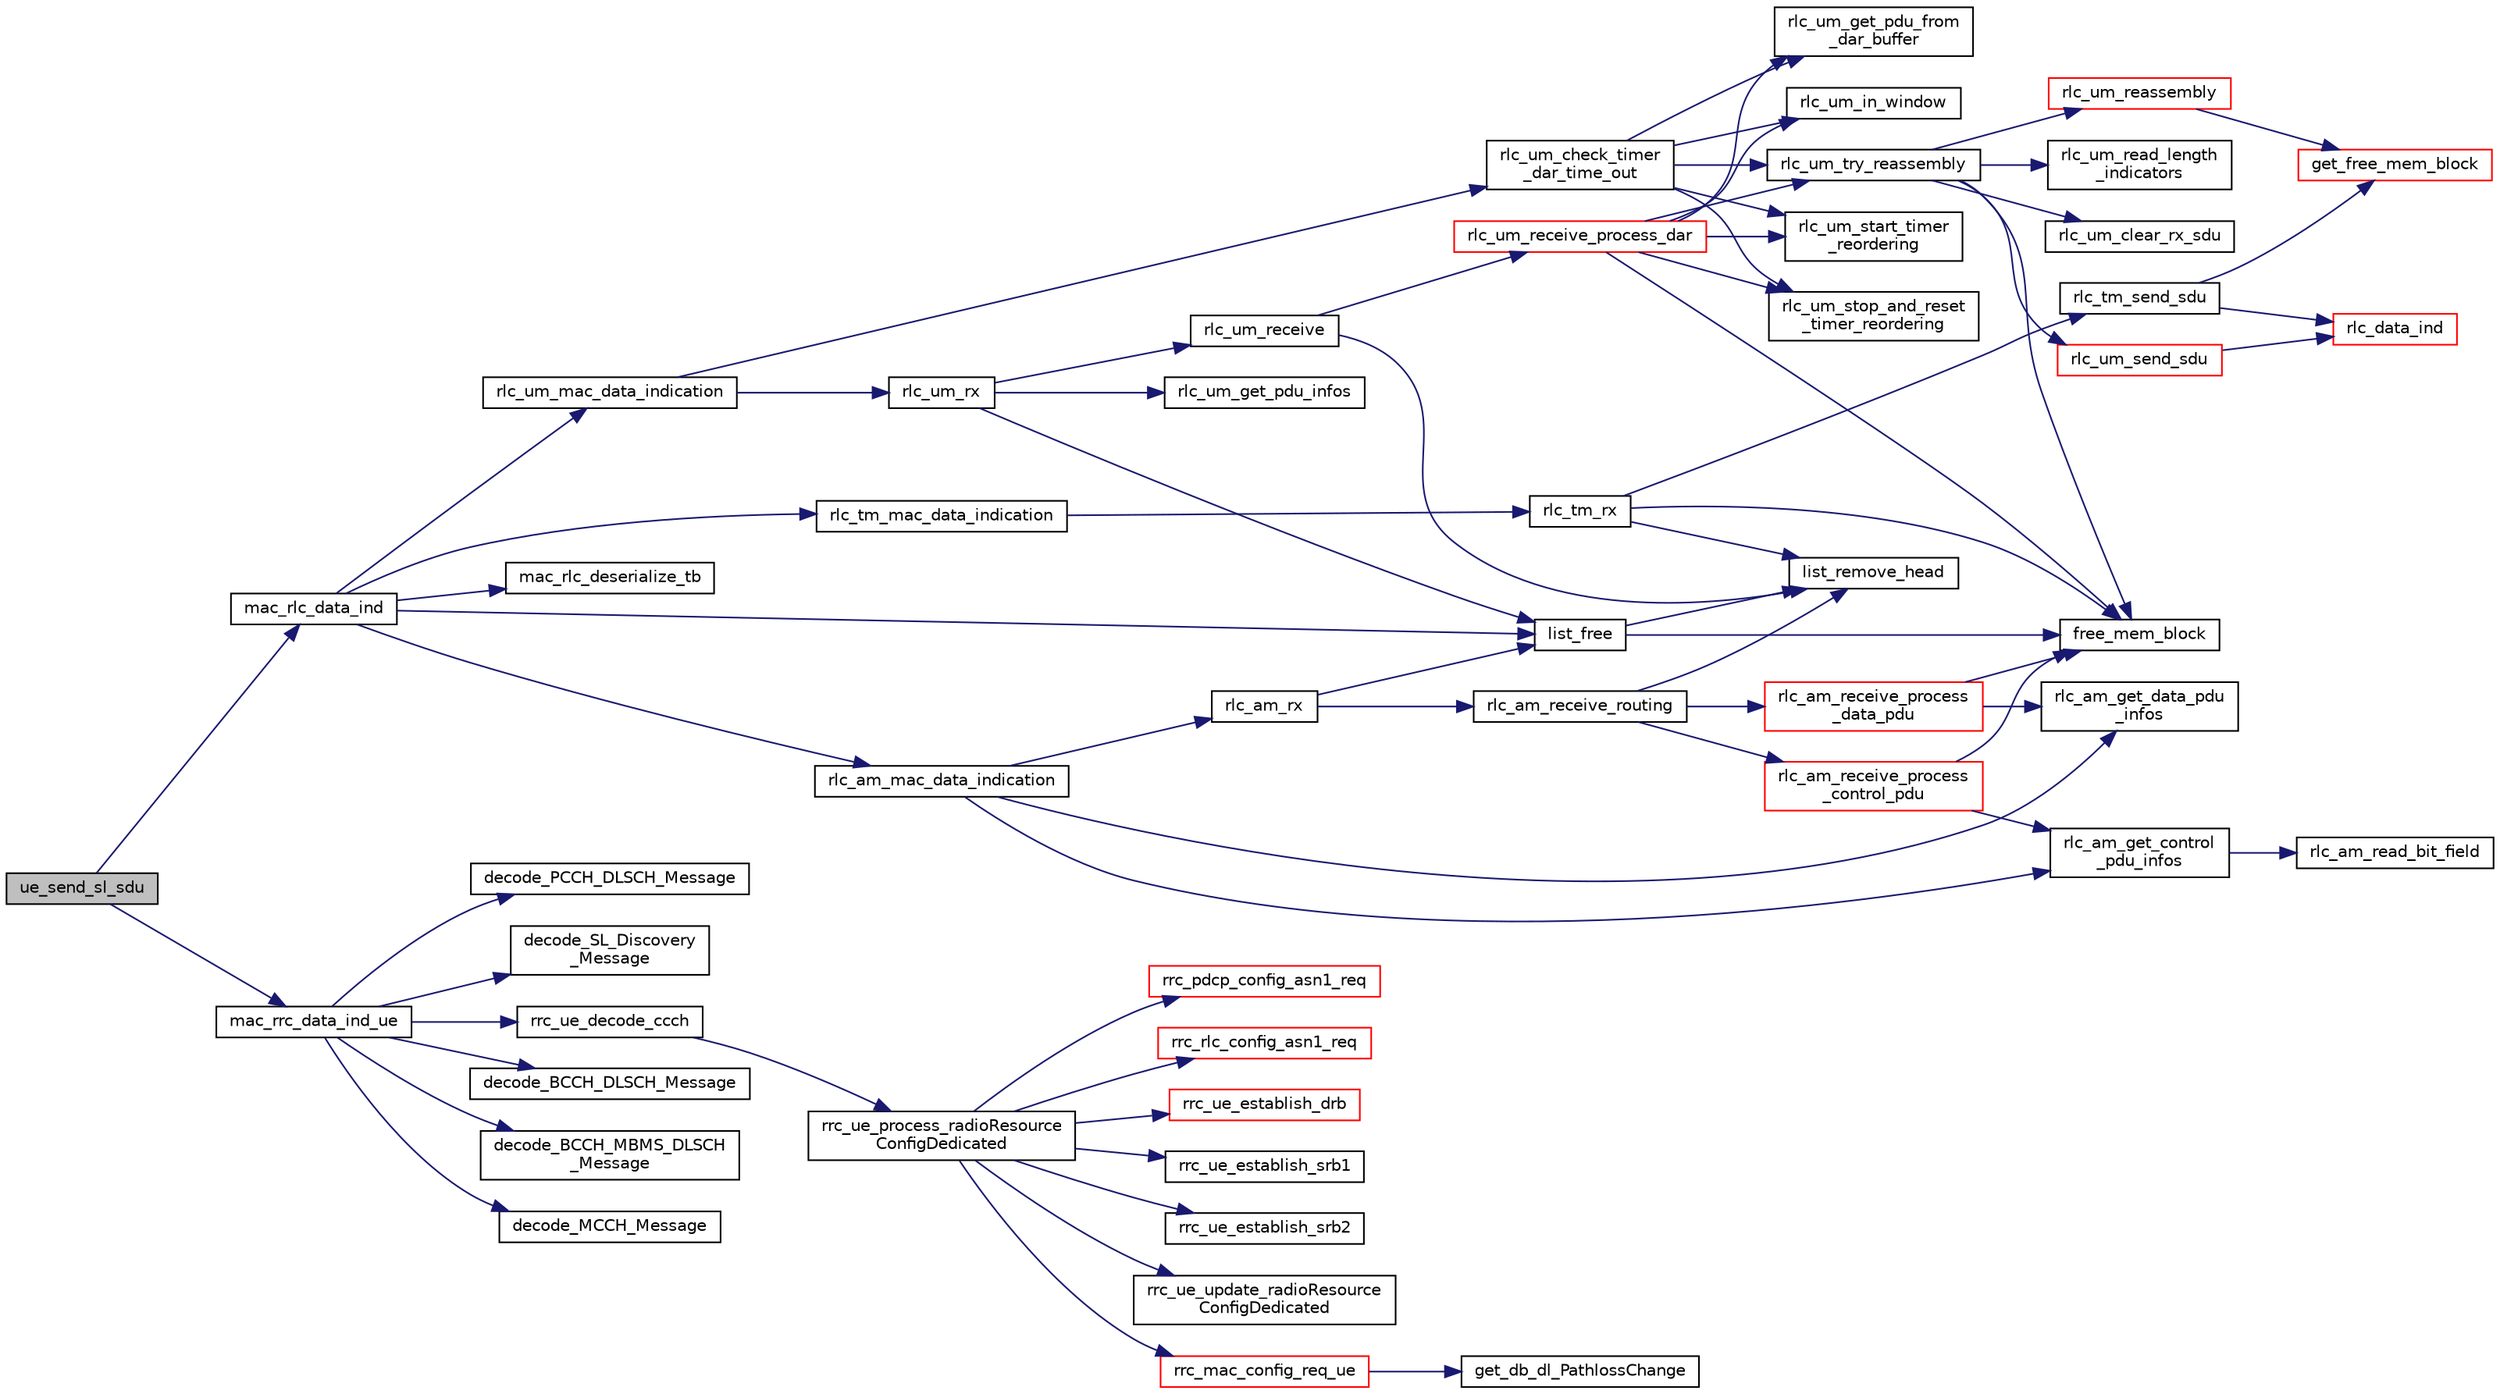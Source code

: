 digraph "ue_send_sl_sdu"
{
 // LATEX_PDF_SIZE
  edge [fontname="Helvetica",fontsize="10",labelfontname="Helvetica",labelfontsize="10"];
  node [fontname="Helvetica",fontsize="10",shape=record];
  rankdir="LR";
  Node1 [label="ue_send_sl_sdu",height=0.2,width=0.4,color="black", fillcolor="grey75", style="filled", fontcolor="black",tooltip=" "];
  Node1 -> Node2 [color="midnightblue",fontsize="10",style="solid",fontname="Helvetica"];
  Node2 [label="mac_rlc_data_ind",height=0.2,width=0.4,color="black", fillcolor="white", style="filled",URL="$group__em.html#ga063e617810daf9edd632c8df0f569f25",tooltip=" "];
  Node2 -> Node3 [color="midnightblue",fontsize="10",style="solid",fontname="Helvetica"];
  Node3 [label="list_free",height=0.2,width=0.4,color="black", fillcolor="white", style="filled",URL="$list_8c.html#a73dcb25a7e97fea269a73f9179670ccf",tooltip=" "];
  Node3 -> Node4 [color="midnightblue",fontsize="10",style="solid",fontname="Helvetica"];
  Node4 [label="free_mem_block",height=0.2,width=0.4,color="black", fillcolor="white", style="filled",URL="$mem__block_8c.html#a3465e37844438c1cc552c197a2cfbbfd",tooltip=" "];
  Node3 -> Node5 [color="midnightblue",fontsize="10",style="solid",fontname="Helvetica"];
  Node5 [label="list_remove_head",height=0.2,width=0.4,color="black", fillcolor="white", style="filled",URL="$list_8c.html#a68bb206a4e50e2f9f27ca4c051a84dc5",tooltip=" "];
  Node2 -> Node6 [color="midnightblue",fontsize="10",style="solid",fontname="Helvetica"];
  Node6 [label="mac_rlc_deserialize_tb",height=0.2,width=0.4,color="black", fillcolor="white", style="filled",URL="$group__em.html#ga38d7fc7f6bf9f0e29a982a339a6d6f28",tooltip="Serialize a list of transport blocks coming from RLC in order to be processed by MAC."];
  Node2 -> Node7 [color="midnightblue",fontsize="10",style="solid",fontname="Helvetica"];
  Node7 [label="rlc_am_mac_data_indication",height=0.2,width=0.4,color="black", fillcolor="white", style="filled",URL="$group__em.html#ga9c65fec6a21dda19f0adadd43bd1bb7c",tooltip="Receive PDUs from lower layer MAC."];
  Node7 -> Node8 [color="midnightblue",fontsize="10",style="solid",fontname="Helvetica"];
  Node8 [label="rlc_am_get_control\l_pdu_infos",height=0.2,width=0.4,color="black", fillcolor="white", style="filled",URL="$group__em.html#gaaa3cfbcfbc1e358829581599b1f513f4",tooltip="Retrieve control PDU informations from a serialized control PDU."];
  Node8 -> Node9 [color="midnightblue",fontsize="10",style="solid",fontname="Helvetica"];
  Node9 [label="rlc_am_read_bit_field",height=0.2,width=0.4,color="black", fillcolor="white", style="filled",URL="$group__em.html#gaf16d8d10a854a6edcea00020d48e1188",tooltip="Read N bits in a byte area seen as a bit-field with the help of a byte index and a modulo 8 bit index..."];
  Node7 -> Node10 [color="midnightblue",fontsize="10",style="solid",fontname="Helvetica"];
  Node10 [label="rlc_am_get_data_pdu\l_infos",height=0.2,width=0.4,color="black", fillcolor="white", style="filled",URL="$group__em.html#ga4a3923d7de10cef56f05712f4e2174b8",tooltip="Extract PDU informations (header fields, data size, etc) from the serialized PDU."];
  Node7 -> Node11 [color="midnightblue",fontsize="10",style="solid",fontname="Helvetica"];
  Node11 [label="rlc_am_rx",height=0.2,width=0.4,color="black", fillcolor="white", style="filled",URL="$group__em.html#gabfe726b5c8b58ca4532aa8f095e6673c",tooltip="Process the received PDUs from lower layer."];
  Node11 -> Node3 [color="midnightblue",fontsize="10",style="solid",fontname="Helvetica"];
  Node11 -> Node12 [color="midnightblue",fontsize="10",style="solid",fontname="Helvetica"];
  Node12 [label="rlc_am_receive_routing",height=0.2,width=0.4,color="black", fillcolor="white", style="filled",URL="$group__em.html#ga0f7e36225f818404e52a6cc0d4355ffb",tooltip="Convert transport blocks received from MAC layer into RLC AM PDUs, and dispatch to the right processi..."];
  Node12 -> Node5 [color="midnightblue",fontsize="10",style="solid",fontname="Helvetica"];
  Node12 -> Node13 [color="midnightblue",fontsize="10",style="solid",fontname="Helvetica"];
  Node13 [label="rlc_am_receive_process\l_control_pdu",height=0.2,width=0.4,color="red", fillcolor="white", style="filled",URL="$group__em.html#ga5d7a15407a11e7c4378c1bfa1af37001",tooltip=" "];
  Node13 -> Node4 [color="midnightblue",fontsize="10",style="solid",fontname="Helvetica"];
  Node13 -> Node8 [color="midnightblue",fontsize="10",style="solid",fontname="Helvetica"];
  Node12 -> Node23 [color="midnightblue",fontsize="10",style="solid",fontname="Helvetica"];
  Node23 [label="rlc_am_receive_process\l_data_pdu",height=0.2,width=0.4,color="red", fillcolor="white", style="filled",URL="$group__em.html#ga0213c0c16e0bfbc2babffef6b465c3ef",tooltip="Process an incoming data PDU received from MAC layer."];
  Node23 -> Node4 [color="midnightblue",fontsize="10",style="solid",fontname="Helvetica"];
  Node23 -> Node10 [color="midnightblue",fontsize="10",style="solid",fontname="Helvetica"];
  Node2 -> Node54 [color="midnightblue",fontsize="10",style="solid",fontname="Helvetica"];
  Node54 [label="rlc_tm_mac_data_indication",height=0.2,width=0.4,color="black", fillcolor="white", style="filled",URL="$group__em.html#ga3ec4a42e65636eda4641544e212aca3c",tooltip="Receive PDUs from lower layer MAC."];
  Node54 -> Node55 [color="midnightblue",fontsize="10",style="solid",fontname="Helvetica"];
  Node55 [label="rlc_tm_rx",height=0.2,width=0.4,color="black", fillcolor="white", style="filled",URL="$group__em.html#gaf13c04f2ce26805cbfda3137cee4d93a",tooltip="Process the received PDUs from lower layer."];
  Node55 -> Node4 [color="midnightblue",fontsize="10",style="solid",fontname="Helvetica"];
  Node55 -> Node5 [color="midnightblue",fontsize="10",style="solid",fontname="Helvetica"];
  Node55 -> Node56 [color="midnightblue",fontsize="10",style="solid",fontname="Helvetica"];
  Node56 [label="rlc_tm_send_sdu",height=0.2,width=0.4,color="black", fillcolor="white", style="filled",URL="$group__em.html#ga3309275e9d93084755bea384bd431aa4",tooltip="Send SDU if any reassemblied to upper layer."];
  Node56 -> Node31 [color="midnightblue",fontsize="10",style="solid",fontname="Helvetica"];
  Node31 [label="get_free_mem_block",height=0.2,width=0.4,color="red", fillcolor="white", style="filled",URL="$mem__block_8c.html#aa6649c5f31ce28f70a1a7352eb41de46",tooltip=" "];
  Node56 -> Node47 [color="midnightblue",fontsize="10",style="solid",fontname="Helvetica"];
  Node47 [label="rlc_data_ind",height=0.2,width=0.4,color="red", fillcolor="white", style="filled",URL="$group__em.html#gabba9d9796c03b8f01c944be71725feff",tooltip="Interface with higher layers, route SDUs coming from RLC protocol instances to upper layer instance."];
  Node2 -> Node57 [color="midnightblue",fontsize="10",style="solid",fontname="Helvetica"];
  Node57 [label="rlc_um_mac_data_indication",height=0.2,width=0.4,color="black", fillcolor="white", style="filled",URL="$group__em.html#ga2b375c558d68de9ab79599f9e31b3282",tooltip=" "];
  Node57 -> Node58 [color="midnightblue",fontsize="10",style="solid",fontname="Helvetica"];
  Node58 [label="rlc_um_check_timer\l_dar_time_out",height=0.2,width=0.4,color="black", fillcolor="white", style="filled",URL="$group__em.html#gac11d7937b63c35b02c06bb43cf4ce7a8",tooltip="Check if t-Reordering expires and take the appropriate actions as described in 3GPP specifications."];
  Node58 -> Node59 [color="midnightblue",fontsize="10",style="solid",fontname="Helvetica"];
  Node59 [label="rlc_um_get_pdu_from\l_dar_buffer",height=0.2,width=0.4,color="black", fillcolor="white", style="filled",URL="$group__em.html#gade9e480e45de3a9cda80457bcfea8295",tooltip=" "];
  Node58 -> Node60 [color="midnightblue",fontsize="10",style="solid",fontname="Helvetica"];
  Node60 [label="rlc_um_in_window",height=0.2,width=0.4,color="black", fillcolor="white", style="filled",URL="$group__em.html#ga4770db17d914d4c4d319277ca6944320",tooltip="Compute if the sequence number of a PDU is in a window ."];
  Node58 -> Node61 [color="midnightblue",fontsize="10",style="solid",fontname="Helvetica"];
  Node61 [label="rlc_um_start_timer\l_reordering",height=0.2,width=0.4,color="black", fillcolor="white", style="filled",URL="$group__em.html#ga8a6ce2e3bd6c08268a931c7df6a11ca6",tooltip="Re-arm (based on RLC UM config parameter) and start timer reordering."];
  Node58 -> Node62 [color="midnightblue",fontsize="10",style="solid",fontname="Helvetica"];
  Node62 [label="rlc_um_stop_and_reset\l_timer_reordering",height=0.2,width=0.4,color="black", fillcolor="white", style="filled",URL="$group__em.html#ga0ddb32e0d21d03a9e153052f1db47b64",tooltip="Stop and reset the timer reordering."];
  Node58 -> Node63 [color="midnightblue",fontsize="10",style="solid",fontname="Helvetica"];
  Node63 [label="rlc_um_try_reassembly",height=0.2,width=0.4,color="black", fillcolor="white", style="filled",URL="$group__em.html#ga289c82bdcdd9667d09dc40ca11bc4f60",tooltip="Try reassembly PDUs from DAR buffer, starting at sequence number snP."];
  Node63 -> Node4 [color="midnightblue",fontsize="10",style="solid",fontname="Helvetica"];
  Node63 -> Node64 [color="midnightblue",fontsize="10",style="solid",fontname="Helvetica"];
  Node64 [label="rlc_um_clear_rx_sdu",height=0.2,width=0.4,color="black", fillcolor="white", style="filled",URL="$group__em.html#gaa3611e9a18ebc6e46dc0230461e20e08",tooltip="Erase the SDU in construction."];
  Node63 -> Node65 [color="midnightblue",fontsize="10",style="solid",fontname="Helvetica"];
  Node65 [label="rlc_um_read_length\l_indicators",height=0.2,width=0.4,color="black", fillcolor="white", style="filled",URL="$group__em.html#ga3bc56d30ca057ccdd824a866fac6360b",tooltip="Reset protocol variables and state variables to initial values."];
  Node63 -> Node66 [color="midnightblue",fontsize="10",style="solid",fontname="Helvetica"];
  Node66 [label="rlc_um_reassembly",height=0.2,width=0.4,color="red", fillcolor="white", style="filled",URL="$group__em.html#gaa3cddd6366192d86bec3da4fc3afe798",tooltip=" "];
  Node66 -> Node31 [color="midnightblue",fontsize="10",style="solid",fontname="Helvetica"];
  Node63 -> Node67 [color="midnightblue",fontsize="10",style="solid",fontname="Helvetica"];
  Node67 [label="rlc_um_send_sdu",height=0.2,width=0.4,color="red", fillcolor="white", style="filled",URL="$group__em.html#gadf3069c553c0fff2ec969a785cf52c40",tooltip="Send SDU if any reassemblied to upper layer."];
  Node67 -> Node47 [color="midnightblue",fontsize="10",style="solid",fontname="Helvetica"];
  Node57 -> Node69 [color="midnightblue",fontsize="10",style="solid",fontname="Helvetica"];
  Node69 [label="rlc_um_rx",height=0.2,width=0.4,color="black", fillcolor="white", style="filled",URL="$group__em.html#ga083c97528a6ac0210b2468b3b33bc91a",tooltip=" "];
  Node69 -> Node3 [color="midnightblue",fontsize="10",style="solid",fontname="Helvetica"];
  Node69 -> Node70 [color="midnightblue",fontsize="10",style="solid",fontname="Helvetica"];
  Node70 [label="rlc_um_get_pdu_infos",height=0.2,width=0.4,color="black", fillcolor="white", style="filled",URL="$group__em.html#ga49e4b08f80a4c6e492bd638eac81520d",tooltip=" "];
  Node69 -> Node71 [color="midnightblue",fontsize="10",style="solid",fontname="Helvetica"];
  Node71 [label="rlc_um_receive",height=0.2,width=0.4,color="black", fillcolor="white", style="filled",URL="$group__em.html#ga6d792297661f268587a57b8e999fd6cf",tooltip="Handle the MAC data indication, retreive the transport blocks and send them one by one to the DAR pro..."];
  Node71 -> Node5 [color="midnightblue",fontsize="10",style="solid",fontname="Helvetica"];
  Node71 -> Node72 [color="midnightblue",fontsize="10",style="solid",fontname="Helvetica"];
  Node72 [label="rlc_um_receive_process_dar",height=0.2,width=0.4,color="red", fillcolor="white", style="filled",URL="$group__em.html#ga75fedd906fbf06f906de629a321920cd",tooltip="Apply the DAR process for a PDU: put it in DAR buffer and try to reassembly or discard it."];
  Node72 -> Node4 [color="midnightblue",fontsize="10",style="solid",fontname="Helvetica"];
  Node72 -> Node59 [color="midnightblue",fontsize="10",style="solid",fontname="Helvetica"];
  Node72 -> Node60 [color="midnightblue",fontsize="10",style="solid",fontname="Helvetica"];
  Node72 -> Node61 [color="midnightblue",fontsize="10",style="solid",fontname="Helvetica"];
  Node72 -> Node62 [color="midnightblue",fontsize="10",style="solid",fontname="Helvetica"];
  Node72 -> Node63 [color="midnightblue",fontsize="10",style="solid",fontname="Helvetica"];
  Node1 -> Node76 [color="midnightblue",fontsize="10",style="solid",fontname="Helvetica"];
  Node76 [label="mac_rrc_data_ind_ue",height=0.2,width=0.4,color="black", fillcolor="white", style="filled",URL="$group____rrc.html#ga81d228980a27c3379568d77e89865d35",tooltip=" "];
  Node76 -> Node77 [color="midnightblue",fontsize="10",style="solid",fontname="Helvetica"];
  Node77 [label="decode_BCCH_DLSCH_Message",height=0.2,width=0.4,color="black", fillcolor="white", style="filled",URL="$group____rrc.html#ga2e26a97b9297041fb364b993063f9d70",tooltip=" "];
  Node76 -> Node78 [color="midnightblue",fontsize="10",style="solid",fontname="Helvetica"];
  Node78 [label="decode_BCCH_MBMS_DLSCH\l_Message",height=0.2,width=0.4,color="black", fillcolor="white", style="filled",URL="$group____rrc.html#gaf77b6944a9c0574579aff8e081689a30",tooltip=" "];
  Node76 -> Node79 [color="midnightblue",fontsize="10",style="solid",fontname="Helvetica"];
  Node79 [label="decode_MCCH_Message",height=0.2,width=0.4,color="black", fillcolor="white", style="filled",URL="$group____rrc.html#ga2263c7b02e2226b0c0c004d9f0d0e972",tooltip=" "];
  Node76 -> Node80 [color="midnightblue",fontsize="10",style="solid",fontname="Helvetica"];
  Node80 [label="decode_PCCH_DLSCH_Message",height=0.2,width=0.4,color="black", fillcolor="white", style="filled",URL="$group____rrc.html#ga3238abf2f132fea28455e5434488e41f",tooltip=" "];
  Node76 -> Node81 [color="midnightblue",fontsize="10",style="solid",fontname="Helvetica"];
  Node81 [label="decode_SL_Discovery\l_Message",height=0.2,width=0.4,color="black", fillcolor="white", style="filled",URL="$group____rrc.html#ga9926b63ddfc3d43ce554ee3902535ee4",tooltip=" "];
  Node76 -> Node82 [color="midnightblue",fontsize="10",style="solid",fontname="Helvetica"];
  Node82 [label="rrc_ue_decode_ccch",height=0.2,width=0.4,color="black", fillcolor="white", style="filled",URL="$group____rrc.html#gafeede0bc08155a888fc2c8f1d113a80d",tooltip="Decodes DL-CCCH message and invokes appropriate routine to handle the message."];
  Node82 -> Node83 [color="midnightblue",fontsize="10",style="solid",fontname="Helvetica"];
  Node83 [label="rrc_ue_process_radioResource\lConfigDedicated",height=0.2,width=0.4,color="black", fillcolor="white", style="filled",URL="$group____rrc.html#ga4a34b91b0d2ce41ace5eec79170facd8",tooltip="Process a RadioResourceConfigDedicated Message and configure PHY/MAC."];
  Node83 -> Node84 [color="midnightblue",fontsize="10",style="solid",fontname="Helvetica"];
  Node84 [label="rrc_mac_config_req_ue",height=0.2,width=0.4,color="red", fillcolor="white", style="filled",URL="$group____mac.html#gafe15012710aa9742582216918ff0f028",tooltip="RRC eNB Configuration primitive for PHY/MAC. Allows configuration of PHY/MAC resources based on Syste..."];
  Node84 -> Node85 [color="midnightblue",fontsize="10",style="solid",fontname="Helvetica"];
  Node85 [label="get_db_dl_PathlossChange",height=0.2,width=0.4,color="black", fillcolor="white", style="filled",URL="$group____mac.html#ga764993404bc016bcd9dfebdd10aaaa14",tooltip="get the db form the path loss change configured by the higher layer"];
  Node83 -> Node92 [color="midnightblue",fontsize="10",style="solid",fontname="Helvetica"];
  Node92 [label="rrc_pdcp_config_asn1_req",height=0.2,width=0.4,color="red", fillcolor="white", style="filled",URL="$group____pdcp.html#ga3e65d0ecf9f1939cbefcffa4f3c05d3f",tooltip=" "];
  Node83 -> Node97 [color="midnightblue",fontsize="10",style="solid",fontname="Helvetica"];
  Node97 [label="rrc_rlc_config_asn1_req",height=0.2,width=0.4,color="red", fillcolor="white", style="filled",URL="$group__em.html#ga7b0216172f78c506c62b8284e78abae6",tooltip=" "];
  Node83 -> Node116 [color="midnightblue",fontsize="10",style="solid",fontname="Helvetica"];
  Node116 [label="rrc_ue_establish_drb",height=0.2,width=0.4,color="red", fillcolor="white", style="filled",URL="$group____rrc.html#ga9aab6b87aa472761aa8496fde9515bfa",tooltip="Establish a DRB according to DRB_ToAddMod structure."];
  Node83 -> Node122 [color="midnightblue",fontsize="10",style="solid",fontname="Helvetica"];
  Node122 [label="rrc_ue_establish_srb1",height=0.2,width=0.4,color="black", fillcolor="white", style="filled",URL="$group____rrc.html#ga68c5ff6c9300dcd908cf93cb312cec31",tooltip="Establish SRB1 based on configuration in SRB_ToAddMod structure. Configures RLC/PDCP accordingly."];
  Node83 -> Node123 [color="midnightblue",fontsize="10",style="solid",fontname="Helvetica"];
  Node123 [label="rrc_ue_establish_srb2",height=0.2,width=0.4,color="black", fillcolor="white", style="filled",URL="$group____rrc.html#ga35f699830085ea0829de0cc9df395c34",tooltip="Establish SRB2 based on configuration in SRB_ToAddMod structure. Configures RLC/PDCP accordingly."];
  Node83 -> Node124 [color="midnightblue",fontsize="10",style="solid",fontname="Helvetica"];
  Node124 [label="rrc_ue_update_radioResource\lConfigDedicated",height=0.2,width=0.4,color="black", fillcolor="white", style="filled",URL="$rrc__UE_8c.html#a2b8f47f01d383f14ec44ed2201da3107",tooltip=" "];
}
